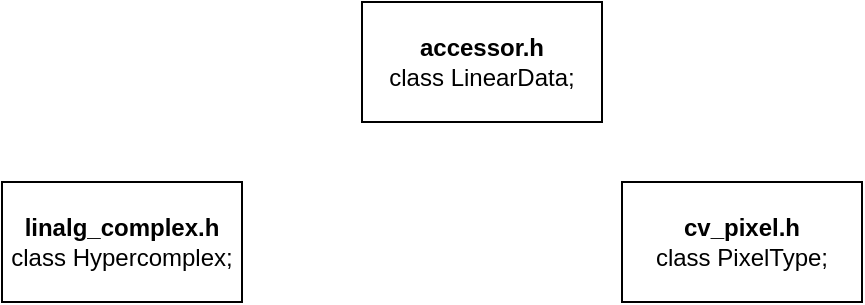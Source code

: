 <mxfile version="13.1.3">
    <diagram id="6hGFLwfOUW9BJ-s0fimq" name="Page-1">
        <mxGraphModel dx="925" dy="408" grid="1" gridSize="10" guides="1" tooltips="1" connect="1" arrows="1" fold="1" page="1" pageScale="1" pageWidth="827" pageHeight="1169" math="0" shadow="0">
            <root>
                <mxCell id="0"/>
                <mxCell id="1" parent="0"/>
                <mxCell id="13" value="&lt;b&gt;accessor.h&lt;/b&gt;&lt;br&gt;class LinearData;" style="rounded=0;whiteSpace=wrap;html=1;" vertex="1" parent="1">
                    <mxGeometry x="330" y="40" width="120" height="60" as="geometry"/>
                </mxCell>
                <mxCell id="14" value="&lt;b&gt;linalg_complex.h&lt;/b&gt;&lt;br&gt;class Hypercomplex;" style="rounded=0;whiteSpace=wrap;html=1;" vertex="1" parent="1">
                    <mxGeometry x="150" y="130" width="120" height="60" as="geometry"/>
                </mxCell>
                <mxCell id="15" value="&lt;b&gt;cv_pixel.h&lt;/b&gt;&lt;br&gt;class PixelType;" style="rounded=0;whiteSpace=wrap;html=1;" vertex="1" parent="1">
                    <mxGeometry x="460" y="130" width="120" height="60" as="geometry"/>
                </mxCell>
            </root>
        </mxGraphModel>
    </diagram>
</mxfile>
